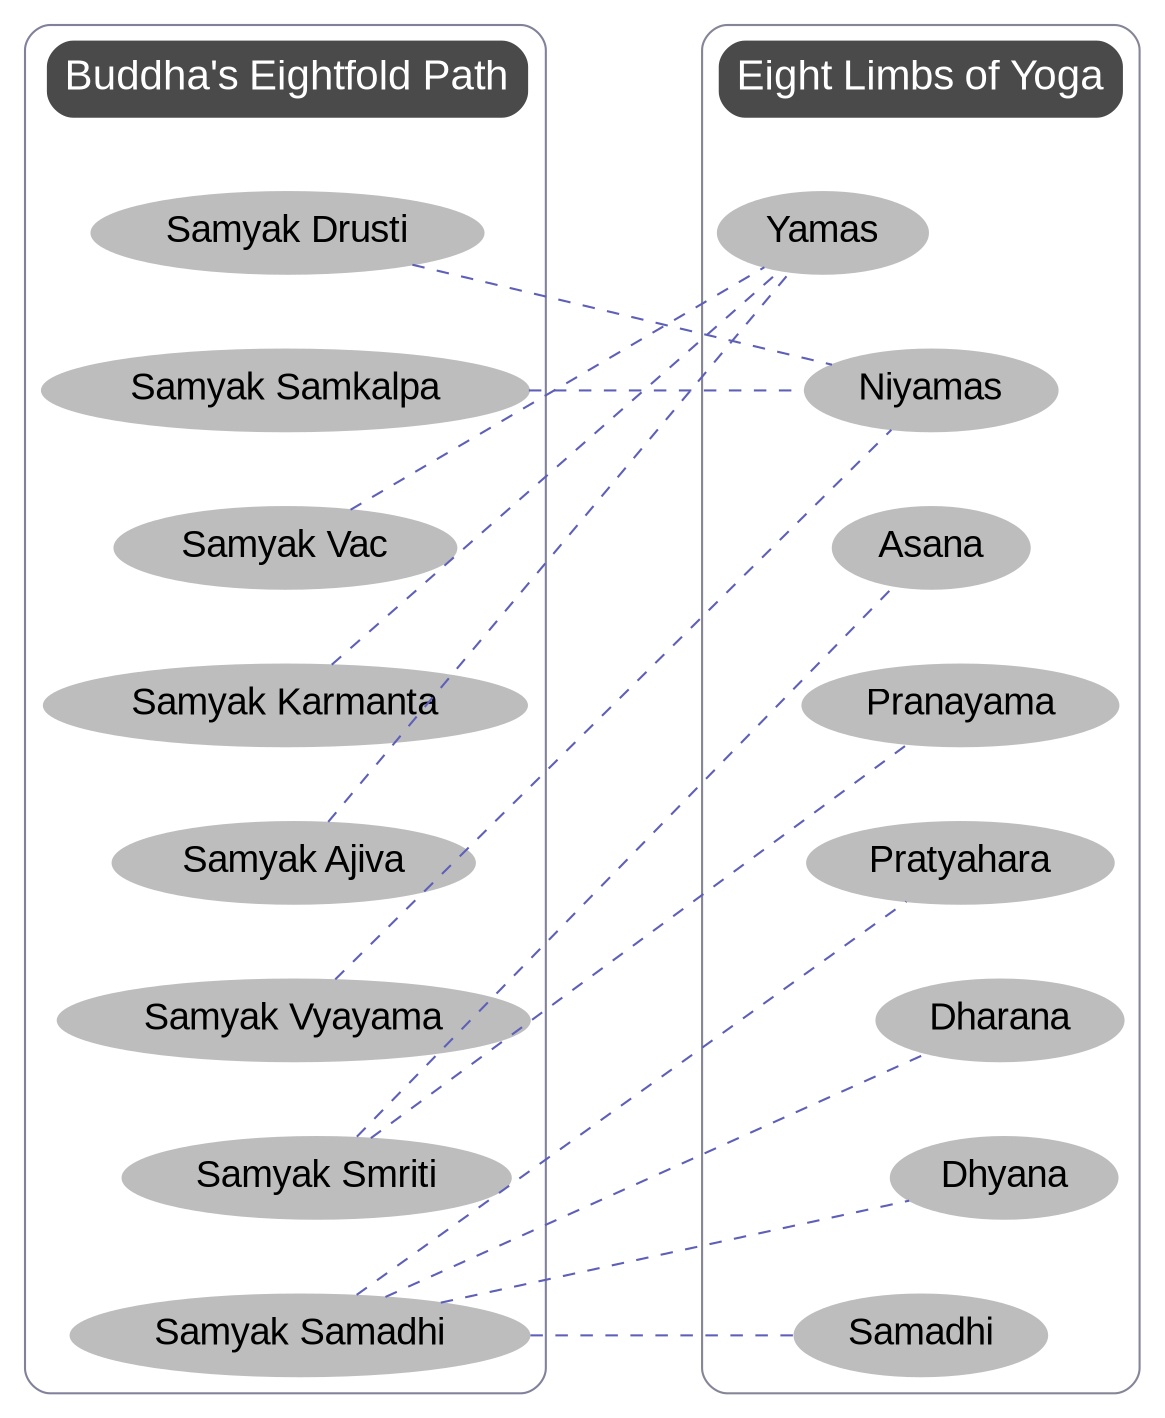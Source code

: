 graph G {

bgcolor="transparent";
  newrank=true;
  splines = false

  node [style="filled,rounded",color="#bdbdbd",fontsize="18pt",fontname="Arial"];
  edge [style=dashed,color="#5d5fb8"];
 
{
  rank = same; 
  alabel[color="#4a4a4a",fontcolor=white,shape=box,fontsize="20pt"]; 
  blabel[color="#4a4a4a",fontcolor=white,shape=box,fontsize="20pt"]; }
{
  rank = same; a0; b0; }
{
  rank = same; a1; b1; }
{
  rank = same; a2; b2; }
{
  rank = same; a3; b3; }
{
  rank = same; a4; b4; }
{
  rank = same; a5; b5; }
{
  rank = same; a6; b6; }
{
  rank = same; a7; b7; }

  a0 -- b1;
  a1 -- b1;
  a2 -- b0;
  a3 -- b0;
  a4 -- b0;
  a7 -- b7;
  a5 -- b1;
  a6 -- b2;
  a6 -- b3;
  a7 -- b6;
  a7 -- b4;
  a7 -- b5;

  subgraph cluster_0 {
    style=rounded;
    bgcolor="transparent"
    color="#81819c";
    edge [style="invis"];
    alabel -- a0;
    a0 -- a1 -- a2 -- a3 -- a4 -- a5 -- a6 -- a7;

  };

  subgraph cluster_1 {
    style=rounded;
    bgcolor="transparent"
    color="#858597";
    edge [style="invis"];
    node [style=filled,color=white];
    blabel -- b0
    b0 -- b1 -- b2 -- b3 -- b4 -- b5 -- b6 -- b7;
  }  ;
  
  alabel [label="Buddha's Eightfold Path"]
  blabel [label="Eight Limbs of Yoga"]
  a0 [label="Samyak Drusti"]
  a1 [label="Samyak Samkalpa"]
  a2 [label="Samyak Vac"]
  a3 [label="Samyak Karmanta"]
  a4 [label="Samyak Ajiva"]
  a5 [label="Samyak Vyayama"]
  a6 [label="Samyak Smriti"]
  a7 [label="Samyak Samadhi"]

  
  b0 [label="Yamas"]
  b1 [label="Niyamas"]
  b2 [label="Asana"]
  b3 [label="Pranayama"]
  b4 [label="Pratyahara"]
  b5 [label="Dharana"]
  b6 [label="Dhyana"]
  b7 [label="Samadhi"]
 
  
}